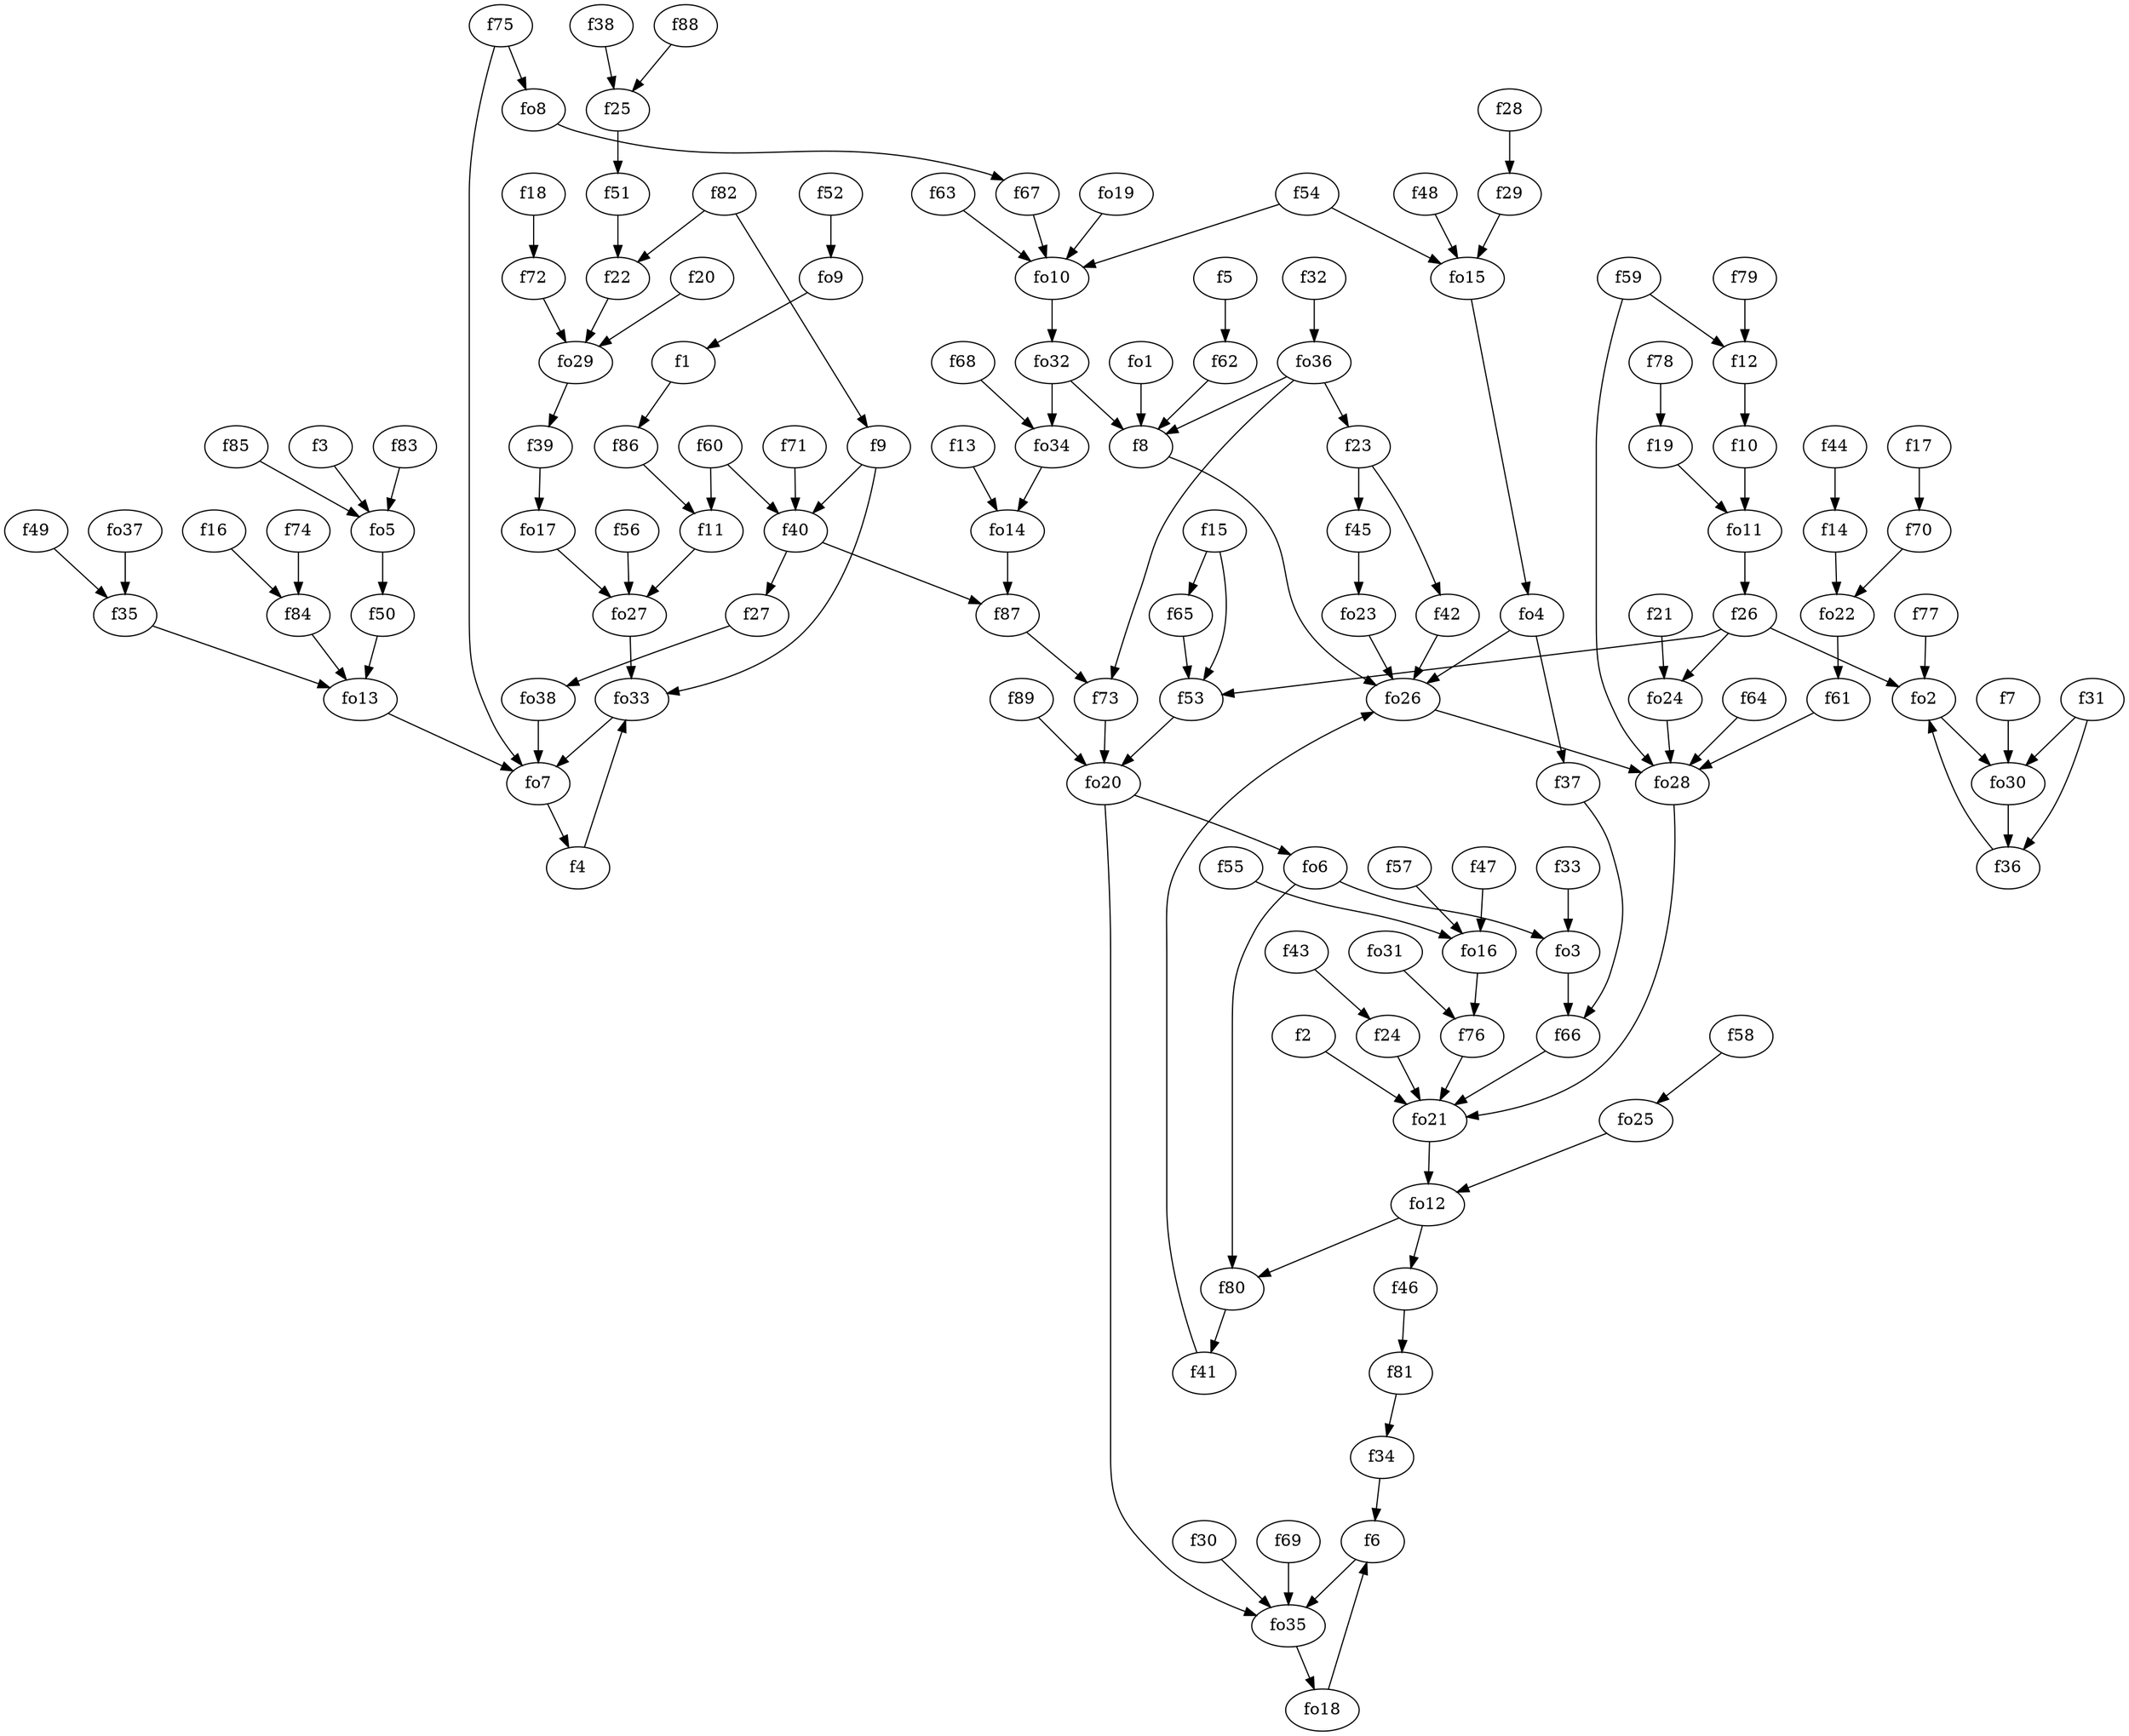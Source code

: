 strict digraph  {
f1;
f2;
f3;
f4;
f5;
f6;
f7;
f8;
f9;
f10;
f11;
f12;
f13;
f14;
f15;
f16;
f17;
f18;
f19;
f20;
f21;
f22;
f23;
f24;
f25;
f26;
f27;
f28;
f29;
f30;
f31;
f32;
f33;
f34;
f35;
f36;
f37;
f38;
f39;
f40;
f41;
f42;
f43;
f44;
f45;
f46;
f47;
f48;
f49;
f50;
f51;
f52;
f53;
f54;
f55;
f56;
f57;
f58;
f59;
f60;
f61;
f62;
f63;
f64;
f65;
f66;
f67;
f68;
f69;
f70;
f71;
f72;
f73;
f74;
f75;
f76;
f77;
f78;
f79;
f80;
f81;
f82;
f83;
f84;
f85;
f86;
f87;
f88;
f89;
fo1;
fo2;
fo3;
fo4;
fo5;
fo6;
fo7;
fo8;
fo9;
fo10;
fo11;
fo12;
fo13;
fo14;
fo15;
fo16;
fo17;
fo18;
fo19;
fo20;
fo21;
fo22;
fo23;
fo24;
fo25;
fo26;
fo27;
fo28;
fo29;
fo30;
fo31;
fo32;
fo33;
fo34;
fo35;
fo36;
fo37;
fo38;
f1 -> f86  [weight=2];
f2 -> fo21  [weight=2];
f3 -> fo5  [weight=2];
f4 -> fo33  [weight=2];
f5 -> f62  [weight=2];
f6 -> fo35  [weight=2];
f7 -> fo30  [weight=2];
f8 -> fo26  [weight=2];
f9 -> f40  [weight=2];
f9 -> fo33  [weight=2];
f10 -> fo11  [weight=2];
f11 -> fo27  [weight=2];
f12 -> f10  [weight=2];
f13 -> fo14  [weight=2];
f14 -> fo22  [weight=2];
f15 -> f65  [weight=2];
f15 -> f53  [weight=2];
f16 -> f84  [weight=2];
f17 -> f70  [weight=2];
f18 -> f72  [weight=2];
f19 -> fo11  [weight=2];
f20 -> fo29  [weight=2];
f21 -> fo24  [weight=2];
f22 -> fo29  [weight=2];
f23 -> f45  [weight=2];
f23 -> f42  [weight=2];
f24 -> fo21  [weight=2];
f25 -> f51  [weight=2];
f26 -> fo24  [weight=2];
f26 -> fo2  [weight=2];
f26 -> f53  [weight=2];
f27 -> fo38  [weight=2];
f28 -> f29  [weight=2];
f29 -> fo15  [weight=2];
f30 -> fo35  [weight=2];
f31 -> f36  [weight=2];
f31 -> fo30  [weight=2];
f32 -> fo36  [weight=2];
f33 -> fo3  [weight=2];
f34 -> f6  [weight=2];
f35 -> fo13  [weight=2];
f36 -> fo2  [weight=2];
f37 -> f66  [weight=2];
f38 -> f25  [weight=2];
f39 -> fo17  [weight=2];
f40 -> f87  [weight=2];
f40 -> f27  [weight=2];
f41 -> fo26  [weight=2];
f42 -> fo26  [weight=2];
f43 -> f24  [weight=2];
f44 -> f14  [weight=2];
f45 -> fo23  [weight=2];
f46 -> f81  [weight=2];
f47 -> fo16  [weight=2];
f48 -> fo15  [weight=2];
f49 -> f35  [weight=2];
f50 -> fo13  [weight=2];
f51 -> f22  [weight=2];
f52 -> fo9  [weight=2];
f53 -> fo20  [weight=2];
f54 -> fo10  [weight=2];
f54 -> fo15  [weight=2];
f55 -> fo16  [weight=2];
f56 -> fo27  [weight=2];
f57 -> fo16  [weight=2];
f58 -> fo25  [weight=2];
f59 -> f12  [weight=2];
f59 -> fo28  [weight=2];
f60 -> f40  [weight=2];
f60 -> f11  [weight=2];
f61 -> fo28  [weight=2];
f62 -> f8  [weight=2];
f63 -> fo10  [weight=2];
f64 -> fo28  [weight=2];
f65 -> f53  [weight=2];
f66 -> fo21  [weight=2];
f67 -> fo10  [weight=2];
f68 -> fo34  [weight=2];
f69 -> fo35  [weight=2];
f70 -> fo22  [weight=2];
f71 -> f40  [weight=2];
f72 -> fo29  [weight=2];
f73 -> fo20  [weight=2];
f74 -> f84  [weight=2];
f75 -> fo7  [weight=2];
f75 -> fo8  [weight=2];
f76 -> fo21  [weight=2];
f77 -> fo2  [weight=2];
f78 -> f19  [weight=2];
f79 -> f12  [weight=2];
f80 -> f41  [weight=2];
f81 -> f34  [weight=2];
f82 -> f9  [weight=2];
f82 -> f22  [weight=2];
f83 -> fo5  [weight=2];
f84 -> fo13  [weight=2];
f85 -> fo5  [weight=2];
f86 -> f11  [weight=2];
f87 -> f73  [weight=2];
f88 -> f25  [weight=2];
f89 -> fo20  [weight=2];
fo1 -> f8  [weight=2];
fo2 -> fo30  [weight=2];
fo3 -> f66  [weight=2];
fo4 -> fo26  [weight=2];
fo4 -> f37  [weight=2];
fo5 -> f50  [weight=2];
fo6 -> fo3  [weight=2];
fo6 -> f80  [weight=2];
fo7 -> f4  [weight=2];
fo8 -> f67  [weight=2];
fo9 -> f1  [weight=2];
fo10 -> fo32  [weight=2];
fo11 -> f26  [weight=2];
fo12 -> f80  [weight=2];
fo12 -> f46  [weight=2];
fo13 -> fo7  [weight=2];
fo14 -> f87  [weight=2];
fo15 -> fo4  [weight=2];
fo16 -> f76  [weight=2];
fo17 -> fo27  [weight=2];
fo18 -> f6  [weight=2];
fo19 -> fo10  [weight=2];
fo20 -> fo35  [weight=2];
fo20 -> fo6  [weight=2];
fo21 -> fo12  [weight=2];
fo22 -> f61  [weight=2];
fo23 -> fo26  [weight=2];
fo24 -> fo28  [weight=2];
fo25 -> fo12  [weight=2];
fo26 -> fo28  [weight=2];
fo27 -> fo33  [weight=2];
fo28 -> fo21  [weight=2];
fo29 -> f39  [weight=2];
fo30 -> f36  [weight=2];
fo31 -> f76  [weight=2];
fo32 -> fo34  [weight=2];
fo32 -> f8  [weight=2];
fo33 -> fo7  [weight=2];
fo34 -> fo14  [weight=2];
fo35 -> fo18  [weight=2];
fo36 -> f8  [weight=2];
fo36 -> f73  [weight=2];
fo36 -> f23  [weight=2];
fo37 -> f35  [weight=2];
fo38 -> fo7  [weight=2];
}
